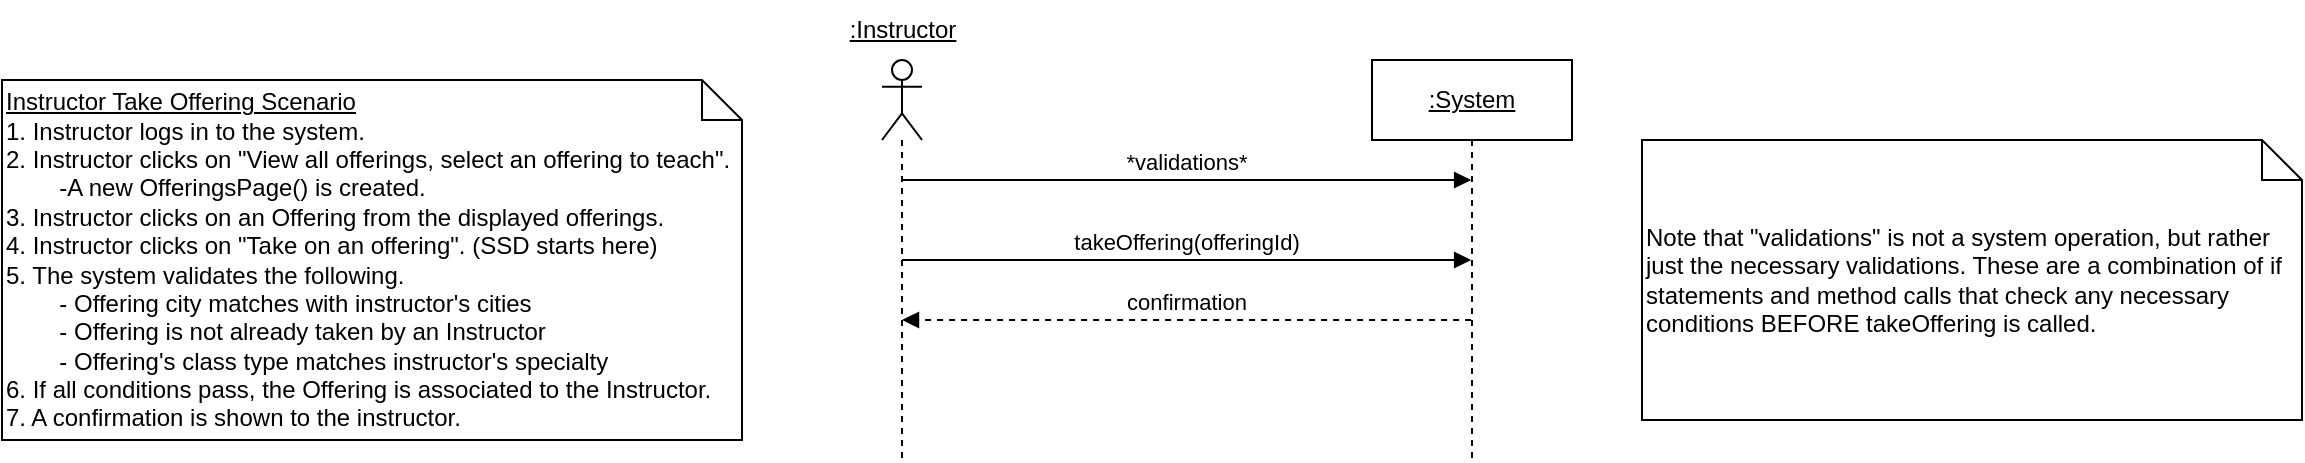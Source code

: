 <mxfile version="24.8.4">
  <diagram name="Page-1" id="2YBvvXClWsGukQMizWep">
    <mxGraphModel dx="1189" dy="906" grid="1" gridSize="10" guides="1" tooltips="1" connect="1" arrows="1" fold="1" page="1" pageScale="1" pageWidth="850" pageHeight="1100" math="0" shadow="0">
      <root>
        <mxCell id="0" />
        <mxCell id="1" parent="0" />
        <mxCell id="QT0idfkxXLzTyoDSYEQH-2" value="" style="shape=umlLifeline;perimeter=lifelinePerimeter;whiteSpace=wrap;html=1;container=1;dropTarget=0;collapsible=0;recursiveResize=0;outlineConnect=0;portConstraint=eastwest;newEdgeStyle={&quot;curved&quot;:0,&quot;rounded&quot;:0};participant=umlActor;" parent="1" vertex="1">
          <mxGeometry x="80" y="50" width="20" height="200" as="geometry" />
        </mxCell>
        <mxCell id="QT0idfkxXLzTyoDSYEQH-3" value="&lt;u&gt;:Instructor&lt;/u&gt;" style="text;html=1;align=center;verticalAlign=middle;resizable=0;points=[];autosize=1;strokeColor=none;fillColor=none;" parent="1" vertex="1">
          <mxGeometry x="50" y="20" width="80" height="30" as="geometry" />
        </mxCell>
        <mxCell id="QT0idfkxXLzTyoDSYEQH-4" value="&lt;u&gt;:System&lt;/u&gt;" style="shape=umlLifeline;perimeter=lifelinePerimeter;whiteSpace=wrap;html=1;container=1;dropTarget=0;collapsible=0;recursiveResize=0;outlineConnect=0;portConstraint=eastwest;newEdgeStyle={&quot;curved&quot;:0,&quot;rounded&quot;:0};" parent="1" vertex="1">
          <mxGeometry x="325" y="50" width="100" height="200" as="geometry" />
        </mxCell>
        <mxCell id="QT0idfkxXLzTyoDSYEQH-15" value="takeOffering(offeringId)" style="html=1;verticalAlign=bottom;endArrow=block;edgeStyle=elbowEdgeStyle;elbow=vertical;curved=0;rounded=0;" parent="1" edge="1">
          <mxGeometry relative="1" as="geometry">
            <mxPoint x="89.999" y="150" as="sourcePoint" />
            <Array as="points">
              <mxPoint x="180.07" y="150" />
            </Array>
            <mxPoint x="374.57" y="150" as="targetPoint" />
            <mxPoint as="offset" />
          </mxGeometry>
        </mxCell>
        <mxCell id="QT0idfkxXLzTyoDSYEQH-17" value="confirmation" style="html=1;verticalAlign=bottom;endArrow=block;edgeStyle=elbowEdgeStyle;elbow=vertical;curved=0;rounded=0;dashed=1;" parent="1" edge="1">
          <mxGeometry relative="1" as="geometry">
            <mxPoint x="374.57" y="180" as="sourcePoint" />
            <Array as="points">
              <mxPoint x="180.07" y="180" />
            </Array>
            <mxPoint x="89.999" y="180" as="targetPoint" />
            <mxPoint as="offset" />
          </mxGeometry>
        </mxCell>
        <mxCell id="joDt2nWbmkYWZDt66dfc-1" value="&lt;u&gt;Instructor Take Offering Scenario&lt;/u&gt;&lt;div&gt;1. Instructor logs in to the system.&lt;/div&gt;&lt;div&gt;2. Instructor clicks on &quot;View all offerings, select an offering to teach&quot;.&lt;/div&gt;&lt;div&gt;&lt;span style=&quot;white-space: pre;&quot;&gt;&#x9;&lt;/span&gt;-A new OfferingsPage() is created.&lt;br&gt;&lt;/div&gt;&lt;div&gt;3. Instructor clicks on an Offering from the displayed offerings.&amp;nbsp;&lt;/div&gt;&lt;div&gt;4. Instructor clicks on &quot;Take on an offering&quot;. (SSD starts here)&lt;/div&gt;&lt;div&gt;5. The system validates the following.&lt;/div&gt;&lt;div&gt;&lt;span style=&quot;white-space: pre;&quot;&gt;&#x9;&lt;/span&gt;- Offering city matches with instructor&#39;s cities&lt;br&gt;&lt;/div&gt;&lt;div&gt;&lt;span style=&quot;white-space: pre;&quot;&gt;&#x9;&lt;/span&gt;- Offering is not already taken by an Instructor&lt;br&gt;&lt;/div&gt;&lt;div&gt;&lt;span style=&quot;white-space: pre;&quot;&gt;&#x9;&lt;/span&gt;- Offering&#39;s class type matches instructor&#39;s specialty&lt;br&gt;&lt;/div&gt;&lt;div&gt;6. If all conditions pass, the Offering is associated to the Instructor.&lt;/div&gt;&lt;div&gt;7. A confirmation is shown to the instructor.&amp;nbsp;&lt;/div&gt;" style="shape=note;size=20;whiteSpace=wrap;html=1;align=left;" parent="1" vertex="1">
          <mxGeometry x="-360" y="60" width="370" height="180" as="geometry" />
        </mxCell>
        <mxCell id="RzHksFEgJlPBUiN1riSl-1" value="Note that &quot;validations&quot; is not a system operation, but rather just the necessary validations. These are a combination of if statements and method calls that check any necessary conditions BEFORE takeOffering is called." style="shape=note;size=20;whiteSpace=wrap;html=1;align=left;" parent="1" vertex="1">
          <mxGeometry x="460" y="90" width="330" height="140" as="geometry" />
        </mxCell>
        <mxCell id="RzHksFEgJlPBUiN1riSl-2" value="*validations*" style="html=1;verticalAlign=bottom;endArrow=block;edgeStyle=elbowEdgeStyle;elbow=vertical;curved=0;rounded=0;" parent="1" edge="1">
          <mxGeometry relative="1" as="geometry">
            <mxPoint x="89.999" y="110" as="sourcePoint" />
            <Array as="points">
              <mxPoint x="180.07" y="110" />
            </Array>
            <mxPoint x="374.57" y="110" as="targetPoint" />
            <mxPoint as="offset" />
          </mxGeometry>
        </mxCell>
      </root>
    </mxGraphModel>
  </diagram>
</mxfile>
